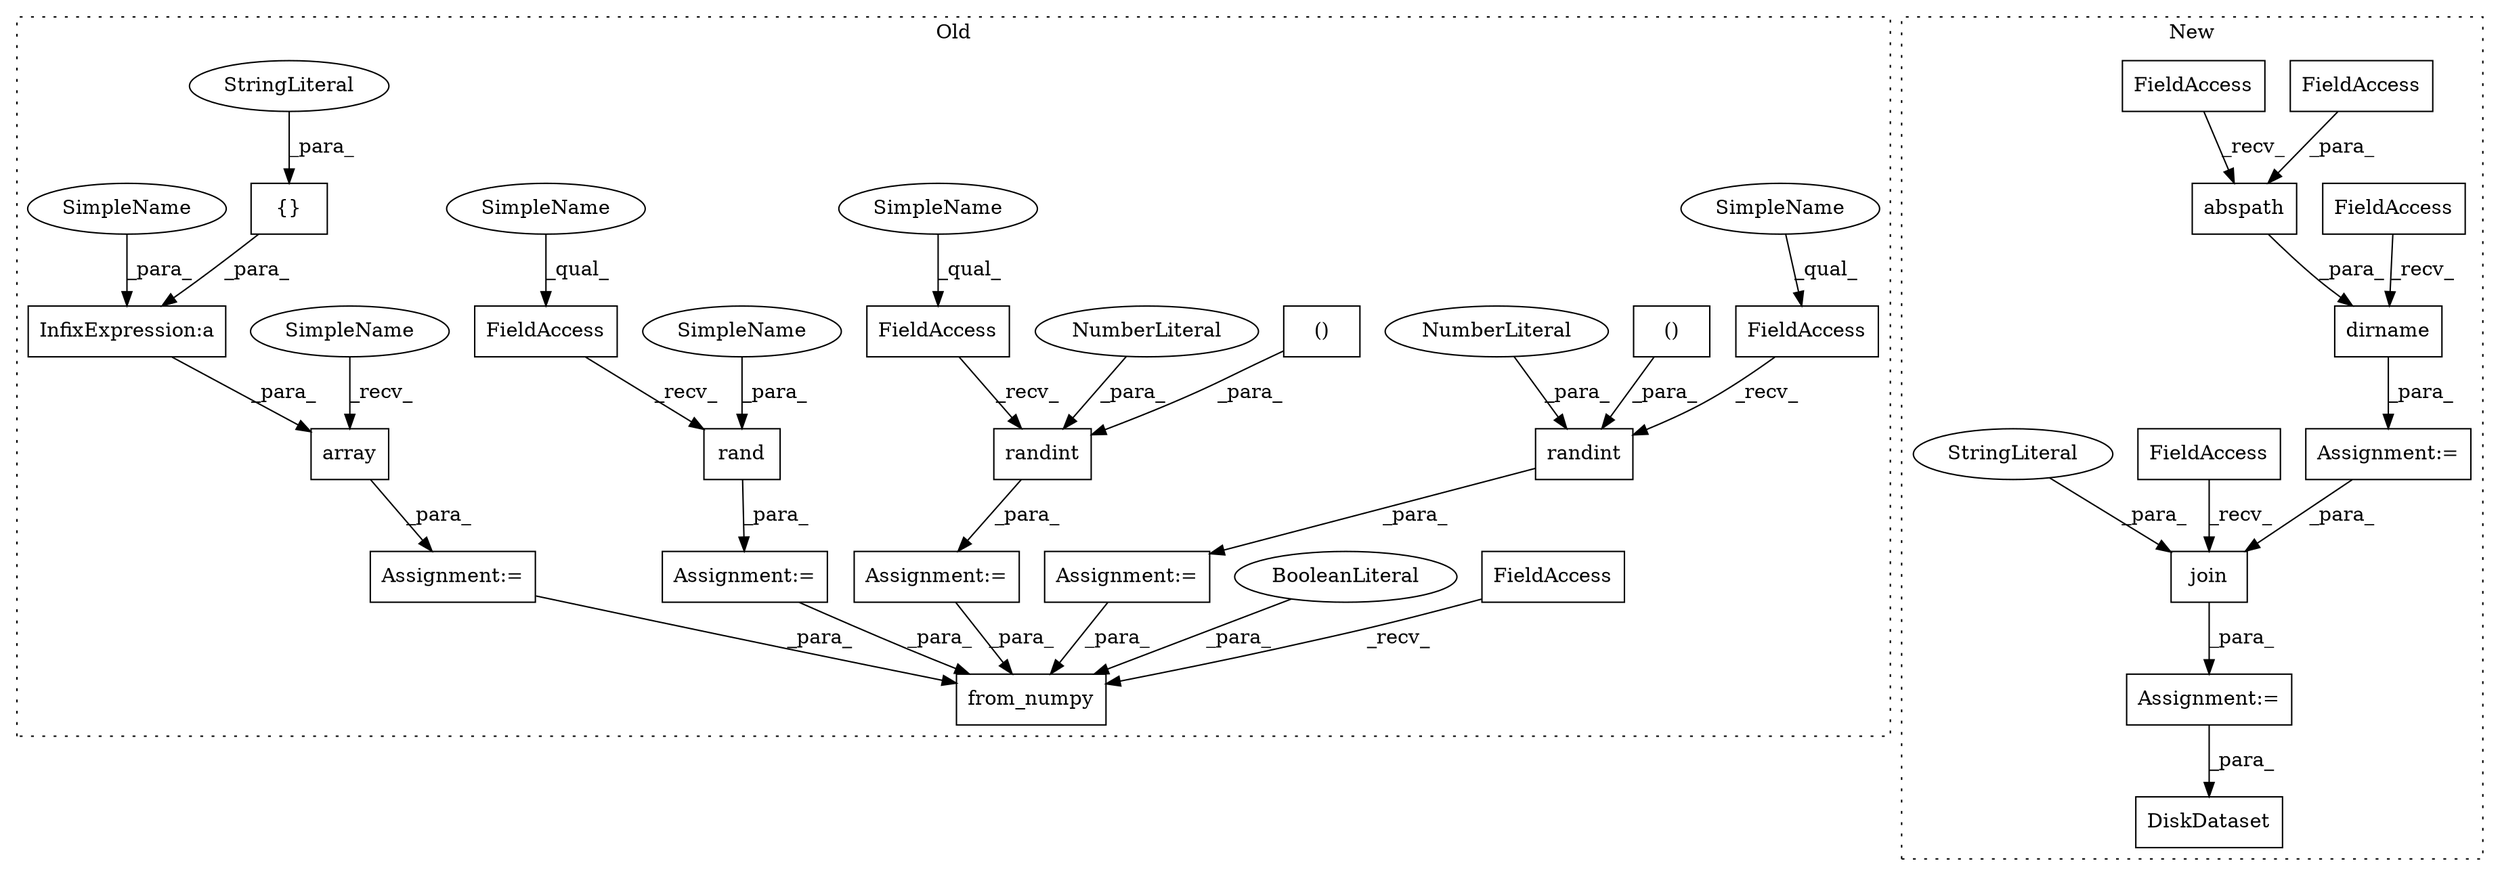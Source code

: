 digraph G {
subgraph cluster0 {
1 [label="randint" a="32" s="4009,4060" l="8,2" shape="box"];
3 [label="()" a="106" s="4024" l="36" shape="box"];
4 [label="NumberLiteral" a="34" s="4017" l="1" shape="ellipse"];
6 [label="rand" a="32" s="3955,3987" l="5,1" shape="box"];
7 [label="InfixExpression:a" a="27" s="4176" l="3" shape="box"];
8 [label="()" a="106" s="4098" l="36" shape="box"];
9 [label="{}" a="4" s="4170,4175" l="1,1" shape="box"];
10 [label="randint" a="32" s="4083,4134" l="8,2" shape="box"];
11 [label="NumberLiteral" a="34" s="4091" l="1" shape="ellipse"];
12 [label="array" a="32" s="4152,4193" l="6,1" shape="box"];
13 [label="FieldAccess" a="22" s="3996" l="12" shape="box"];
14 [label="FieldAccess" a="22" s="4070" l="12" shape="box"];
16 [label="FieldAccess" a="22" s="3942" l="12" shape="box"];
22 [label="Assignment:=" a="7" s="3941" l="1" shape="box"];
24 [label="Assignment:=" a="7" s="4069" l="1" shape="box"];
25 [label="Assignment:=" a="7" s="4145" l="1" shape="box"];
26 [label="from_numpy" a="32" s="4234,4259" l="11,1" shape="box"];
27 [label="FieldAccess" a="22" s="4208" l="25" shape="box"];
28 [label="BooleanLiteral" a="9" s="4255" l="4" shape="ellipse"];
31 [label="Assignment:=" a="7" s="3995" l="1" shape="box"];
32 [label="StringLiteral" a="45" s="4171" l="4" shape="ellipse"];
33 [label="SimpleName" a="42" s="3960" l="14" shape="ellipse"];
34 [label="SimpleName" a="42" s="4179" l="14" shape="ellipse"];
35 [label="SimpleName" a="42" s="3996" l="5" shape="ellipse"];
36 [label="SimpleName" a="42" s="3942" l="5" shape="ellipse"];
37 [label="SimpleName" a="42" s="4070" l="5" shape="ellipse"];
38 [label="SimpleName" a="42" s="4146" l="5" shape="ellipse"];
label = "Old";
style="dotted";
}
subgraph cluster1 {
2 [label="DiskDataset" a="32" s="4549,4569" l="12,1" shape="box"];
5 [label="dirname" a="32" s="4422,4455" l="8,1" shape="box"];
15 [label="FieldAccess" a="22" s="4414" l="7" shape="box"];
17 [label="abspath" a="32" s="4438,4454" l="8,1" shape="box"];
18 [label="FieldAccess" a="22" s="4446" l="8" shape="box"];
19 [label="FieldAccess" a="22" s="4430" l="7" shape="box"];
20 [label="join" a="32" s="4479,4520" l="5,1" shape="box"];
21 [label="FieldAccess" a="22" s="4471" l="7" shape="box"];
23 [label="Assignment:=" a="7" s="4413" l="1" shape="box"];
29 [label="Assignment:=" a="7" s="4470" l="1" shape="box"];
30 [label="StringLiteral" a="45" s="4496" l="24" shape="ellipse"];
label = "New";
style="dotted";
}
1 -> 31 [label="_para_"];
3 -> 1 [label="_para_"];
4 -> 1 [label="_para_"];
5 -> 23 [label="_para_"];
6 -> 22 [label="_para_"];
7 -> 12 [label="_para_"];
8 -> 10 [label="_para_"];
9 -> 7 [label="_para_"];
10 -> 24 [label="_para_"];
11 -> 10 [label="_para_"];
12 -> 25 [label="_para_"];
13 -> 1 [label="_recv_"];
14 -> 10 [label="_recv_"];
15 -> 5 [label="_recv_"];
16 -> 6 [label="_recv_"];
17 -> 5 [label="_para_"];
18 -> 17 [label="_para_"];
19 -> 17 [label="_recv_"];
20 -> 29 [label="_para_"];
21 -> 20 [label="_recv_"];
22 -> 26 [label="_para_"];
23 -> 20 [label="_para_"];
24 -> 26 [label="_para_"];
25 -> 26 [label="_para_"];
27 -> 26 [label="_recv_"];
28 -> 26 [label="_para_"];
29 -> 2 [label="_para_"];
30 -> 20 [label="_para_"];
31 -> 26 [label="_para_"];
32 -> 9 [label="_para_"];
33 -> 6 [label="_para_"];
34 -> 7 [label="_para_"];
35 -> 13 [label="_qual_"];
36 -> 16 [label="_qual_"];
37 -> 14 [label="_qual_"];
38 -> 12 [label="_recv_"];
}